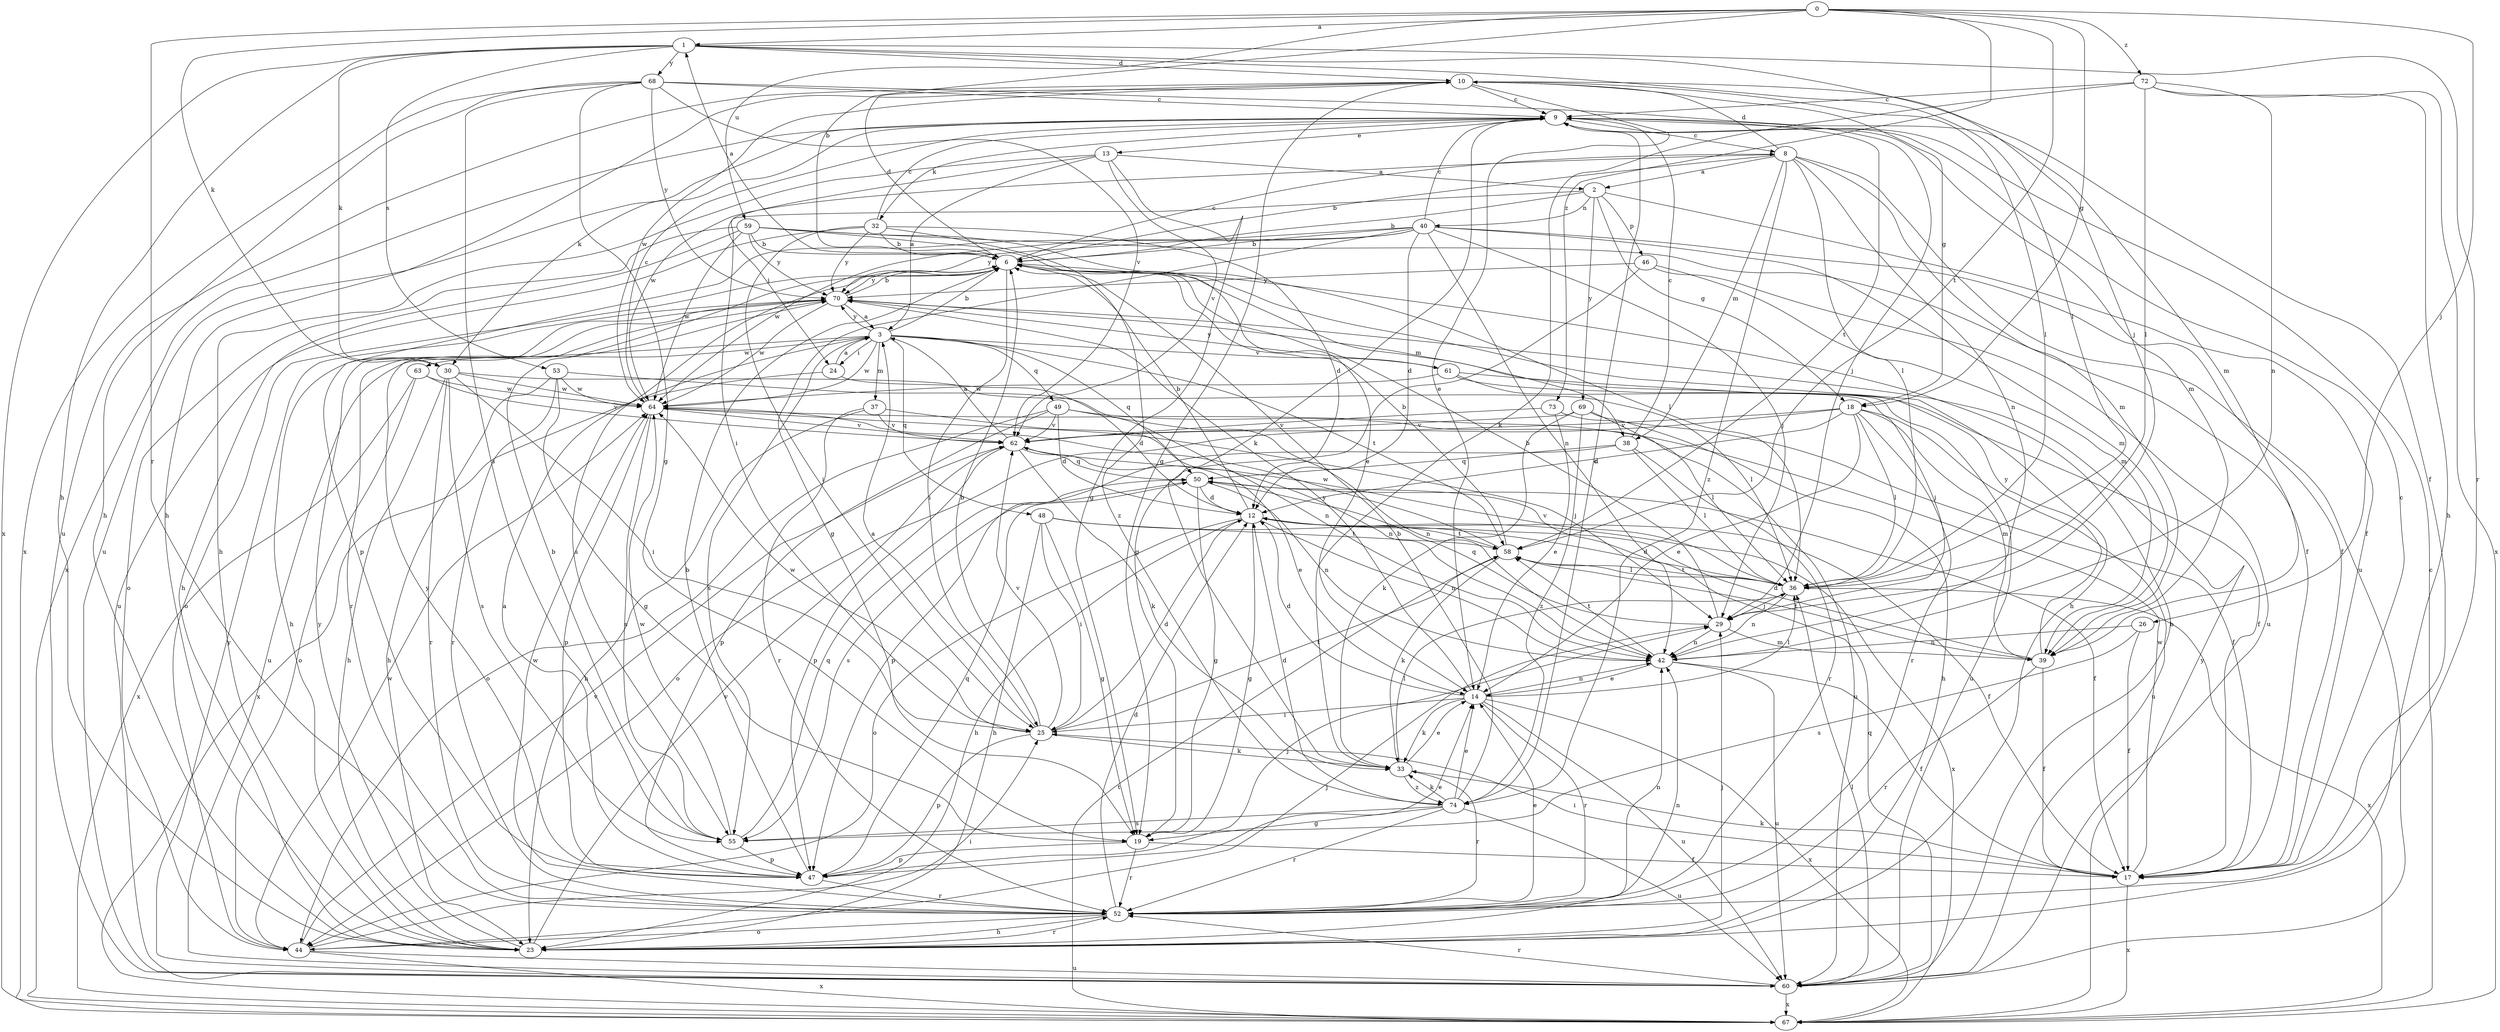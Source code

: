 strict digraph  {
0;
1;
2;
3;
6;
8;
9;
10;
12;
13;
14;
17;
18;
19;
23;
24;
25;
26;
29;
30;
32;
33;
36;
37;
38;
39;
40;
42;
44;
46;
47;
48;
49;
50;
52;
53;
55;
58;
59;
60;
61;
62;
63;
64;
67;
68;
69;
70;
72;
73;
74;
0 -> 1  [label=a];
0 -> 6  [label=b];
0 -> 18  [label=g];
0 -> 26  [label=j];
0 -> 30  [label=k];
0 -> 52  [label=r];
0 -> 58  [label=t];
0 -> 59  [label=u];
0 -> 72  [label=z];
0 -> 73  [label=z];
1 -> 10  [label=d];
1 -> 23  [label=h];
1 -> 29  [label=j];
1 -> 30  [label=k];
1 -> 36  [label=l];
1 -> 52  [label=r];
1 -> 53  [label=s];
1 -> 67  [label=x];
1 -> 68  [label=y];
2 -> 6  [label=b];
2 -> 17  [label=f];
2 -> 18  [label=g];
2 -> 24  [label=i];
2 -> 40  [label=n];
2 -> 46  [label=p];
2 -> 69  [label=y];
3 -> 6  [label=b];
3 -> 24  [label=i];
3 -> 37  [label=m];
3 -> 48  [label=q];
3 -> 49  [label=q];
3 -> 50  [label=q];
3 -> 55  [label=s];
3 -> 58  [label=t];
3 -> 60  [label=u];
3 -> 61  [label=v];
3 -> 63  [label=w];
3 -> 64  [label=w];
3 -> 70  [label=y];
6 -> 1  [label=a];
6 -> 8  [label=c];
6 -> 10  [label=d];
6 -> 23  [label=h];
6 -> 25  [label=i];
6 -> 38  [label=m];
6 -> 44  [label=o];
6 -> 55  [label=s];
6 -> 70  [label=y];
8 -> 2  [label=a];
8 -> 6  [label=b];
8 -> 10  [label=d];
8 -> 36  [label=l];
8 -> 38  [label=m];
8 -> 39  [label=m];
8 -> 42  [label=n];
8 -> 60  [label=u];
8 -> 64  [label=w];
8 -> 74  [label=z];
9 -> 8  [label=c];
9 -> 13  [label=e];
9 -> 29  [label=j];
9 -> 30  [label=k];
9 -> 32  [label=k];
9 -> 33  [label=k];
9 -> 39  [label=m];
9 -> 58  [label=t];
9 -> 60  [label=u];
9 -> 67  [label=x];
10 -> 9  [label=c];
10 -> 14  [label=e];
10 -> 17  [label=f];
10 -> 18  [label=g];
10 -> 19  [label=g];
10 -> 23  [label=h];
10 -> 36  [label=l];
10 -> 60  [label=u];
10 -> 64  [label=w];
12 -> 6  [label=b];
12 -> 17  [label=f];
12 -> 19  [label=g];
12 -> 23  [label=h];
12 -> 42  [label=n];
12 -> 44  [label=o];
12 -> 58  [label=t];
13 -> 2  [label=a];
13 -> 3  [label=a];
13 -> 19  [label=g];
13 -> 23  [label=h];
13 -> 25  [label=i];
13 -> 62  [label=v];
14 -> 12  [label=d];
14 -> 25  [label=i];
14 -> 33  [label=k];
14 -> 36  [label=l];
14 -> 42  [label=n];
14 -> 52  [label=r];
14 -> 60  [label=u];
14 -> 67  [label=x];
14 -> 70  [label=y];
17 -> 9  [label=c];
17 -> 25  [label=i];
17 -> 33  [label=k];
17 -> 64  [label=w];
17 -> 67  [label=x];
18 -> 12  [label=d];
18 -> 14  [label=e];
18 -> 36  [label=l];
18 -> 39  [label=m];
18 -> 44  [label=o];
18 -> 52  [label=r];
18 -> 60  [label=u];
18 -> 62  [label=v];
19 -> 17  [label=f];
19 -> 47  [label=p];
19 -> 52  [label=r];
23 -> 29  [label=j];
23 -> 42  [label=n];
23 -> 52  [label=r];
23 -> 62  [label=v];
23 -> 70  [label=y];
24 -> 3  [label=a];
24 -> 12  [label=d];
24 -> 67  [label=x];
25 -> 3  [label=a];
25 -> 6  [label=b];
25 -> 12  [label=d];
25 -> 33  [label=k];
25 -> 47  [label=p];
25 -> 58  [label=t];
25 -> 62  [label=v];
25 -> 64  [label=w];
26 -> 17  [label=f];
26 -> 42  [label=n];
26 -> 55  [label=s];
29 -> 6  [label=b];
29 -> 39  [label=m];
29 -> 42  [label=n];
29 -> 50  [label=q];
30 -> 23  [label=h];
30 -> 25  [label=i];
30 -> 36  [label=l];
30 -> 52  [label=r];
30 -> 55  [label=s];
30 -> 64  [label=w];
32 -> 6  [label=b];
32 -> 9  [label=c];
32 -> 12  [label=d];
32 -> 25  [label=i];
32 -> 60  [label=u];
32 -> 70  [label=y];
32 -> 74  [label=z];
33 -> 14  [label=e];
33 -> 36  [label=l];
33 -> 52  [label=r];
33 -> 74  [label=z];
36 -> 12  [label=d];
36 -> 29  [label=j];
36 -> 42  [label=n];
36 -> 58  [label=t];
36 -> 62  [label=v];
36 -> 67  [label=x];
37 -> 23  [label=h];
37 -> 42  [label=n];
37 -> 52  [label=r];
37 -> 62  [label=v];
38 -> 9  [label=c];
38 -> 36  [label=l];
38 -> 47  [label=p];
38 -> 50  [label=q];
38 -> 52  [label=r];
39 -> 12  [label=d];
39 -> 17  [label=f];
39 -> 52  [label=r];
39 -> 58  [label=t];
39 -> 70  [label=y];
40 -> 6  [label=b];
40 -> 9  [label=c];
40 -> 12  [label=d];
40 -> 17  [label=f];
40 -> 19  [label=g];
40 -> 29  [label=j];
40 -> 39  [label=m];
40 -> 42  [label=n];
40 -> 47  [label=p];
40 -> 64  [label=w];
40 -> 70  [label=y];
42 -> 14  [label=e];
42 -> 17  [label=f];
42 -> 58  [label=t];
42 -> 60  [label=u];
44 -> 25  [label=i];
44 -> 29  [label=j];
44 -> 60  [label=u];
44 -> 62  [label=v];
44 -> 64  [label=w];
44 -> 67  [label=x];
46 -> 19  [label=g];
46 -> 39  [label=m];
46 -> 60  [label=u];
46 -> 70  [label=y];
47 -> 3  [label=a];
47 -> 6  [label=b];
47 -> 14  [label=e];
47 -> 29  [label=j];
47 -> 50  [label=q];
47 -> 52  [label=r];
47 -> 70  [label=y];
48 -> 19  [label=g];
48 -> 23  [label=h];
48 -> 25  [label=i];
48 -> 58  [label=t];
48 -> 67  [label=x];
49 -> 12  [label=d];
49 -> 42  [label=n];
49 -> 44  [label=o];
49 -> 47  [label=p];
49 -> 60  [label=u];
49 -> 62  [label=v];
50 -> 12  [label=d];
50 -> 17  [label=f];
50 -> 19  [label=g];
50 -> 42  [label=n];
50 -> 55  [label=s];
52 -> 12  [label=d];
52 -> 14  [label=e];
52 -> 23  [label=h];
52 -> 42  [label=n];
52 -> 44  [label=o];
52 -> 64  [label=w];
53 -> 19  [label=g];
53 -> 23  [label=h];
53 -> 42  [label=n];
53 -> 52  [label=r];
53 -> 64  [label=w];
55 -> 6  [label=b];
55 -> 47  [label=p];
55 -> 50  [label=q];
55 -> 64  [label=w];
58 -> 6  [label=b];
58 -> 33  [label=k];
58 -> 36  [label=l];
58 -> 64  [label=w];
59 -> 6  [label=b];
59 -> 14  [label=e];
59 -> 17  [label=f];
59 -> 23  [label=h];
59 -> 36  [label=l];
59 -> 44  [label=o];
59 -> 64  [label=w];
59 -> 70  [label=y];
60 -> 6  [label=b];
60 -> 36  [label=l];
60 -> 50  [label=q];
60 -> 52  [label=r];
60 -> 67  [label=x];
60 -> 70  [label=y];
61 -> 17  [label=f];
61 -> 29  [label=j];
61 -> 60  [label=u];
61 -> 64  [label=w];
61 -> 70  [label=y];
62 -> 3  [label=a];
62 -> 14  [label=e];
62 -> 33  [label=k];
62 -> 47  [label=p];
62 -> 50  [label=q];
63 -> 44  [label=o];
63 -> 62  [label=v];
63 -> 64  [label=w];
63 -> 67  [label=x];
64 -> 9  [label=c];
64 -> 29  [label=j];
64 -> 47  [label=p];
64 -> 55  [label=s];
64 -> 62  [label=v];
67 -> 9  [label=c];
67 -> 58  [label=t];
67 -> 70  [label=y];
68 -> 9  [label=c];
68 -> 19  [label=g];
68 -> 23  [label=h];
68 -> 39  [label=m];
68 -> 55  [label=s];
68 -> 62  [label=v];
68 -> 67  [label=x];
68 -> 70  [label=y];
69 -> 23  [label=h];
69 -> 33  [label=k];
69 -> 36  [label=l];
69 -> 62  [label=v];
69 -> 74  [label=z];
70 -> 3  [label=a];
70 -> 6  [label=b];
70 -> 23  [label=h];
70 -> 52  [label=r];
70 -> 64  [label=w];
72 -> 9  [label=c];
72 -> 23  [label=h];
72 -> 33  [label=k];
72 -> 36  [label=l];
72 -> 42  [label=n];
72 -> 67  [label=x];
73 -> 14  [label=e];
73 -> 17  [label=f];
73 -> 62  [label=v];
74 -> 6  [label=b];
74 -> 9  [label=c];
74 -> 12  [label=d];
74 -> 14  [label=e];
74 -> 19  [label=g];
74 -> 33  [label=k];
74 -> 52  [label=r];
74 -> 55  [label=s];
74 -> 60  [label=u];
}
